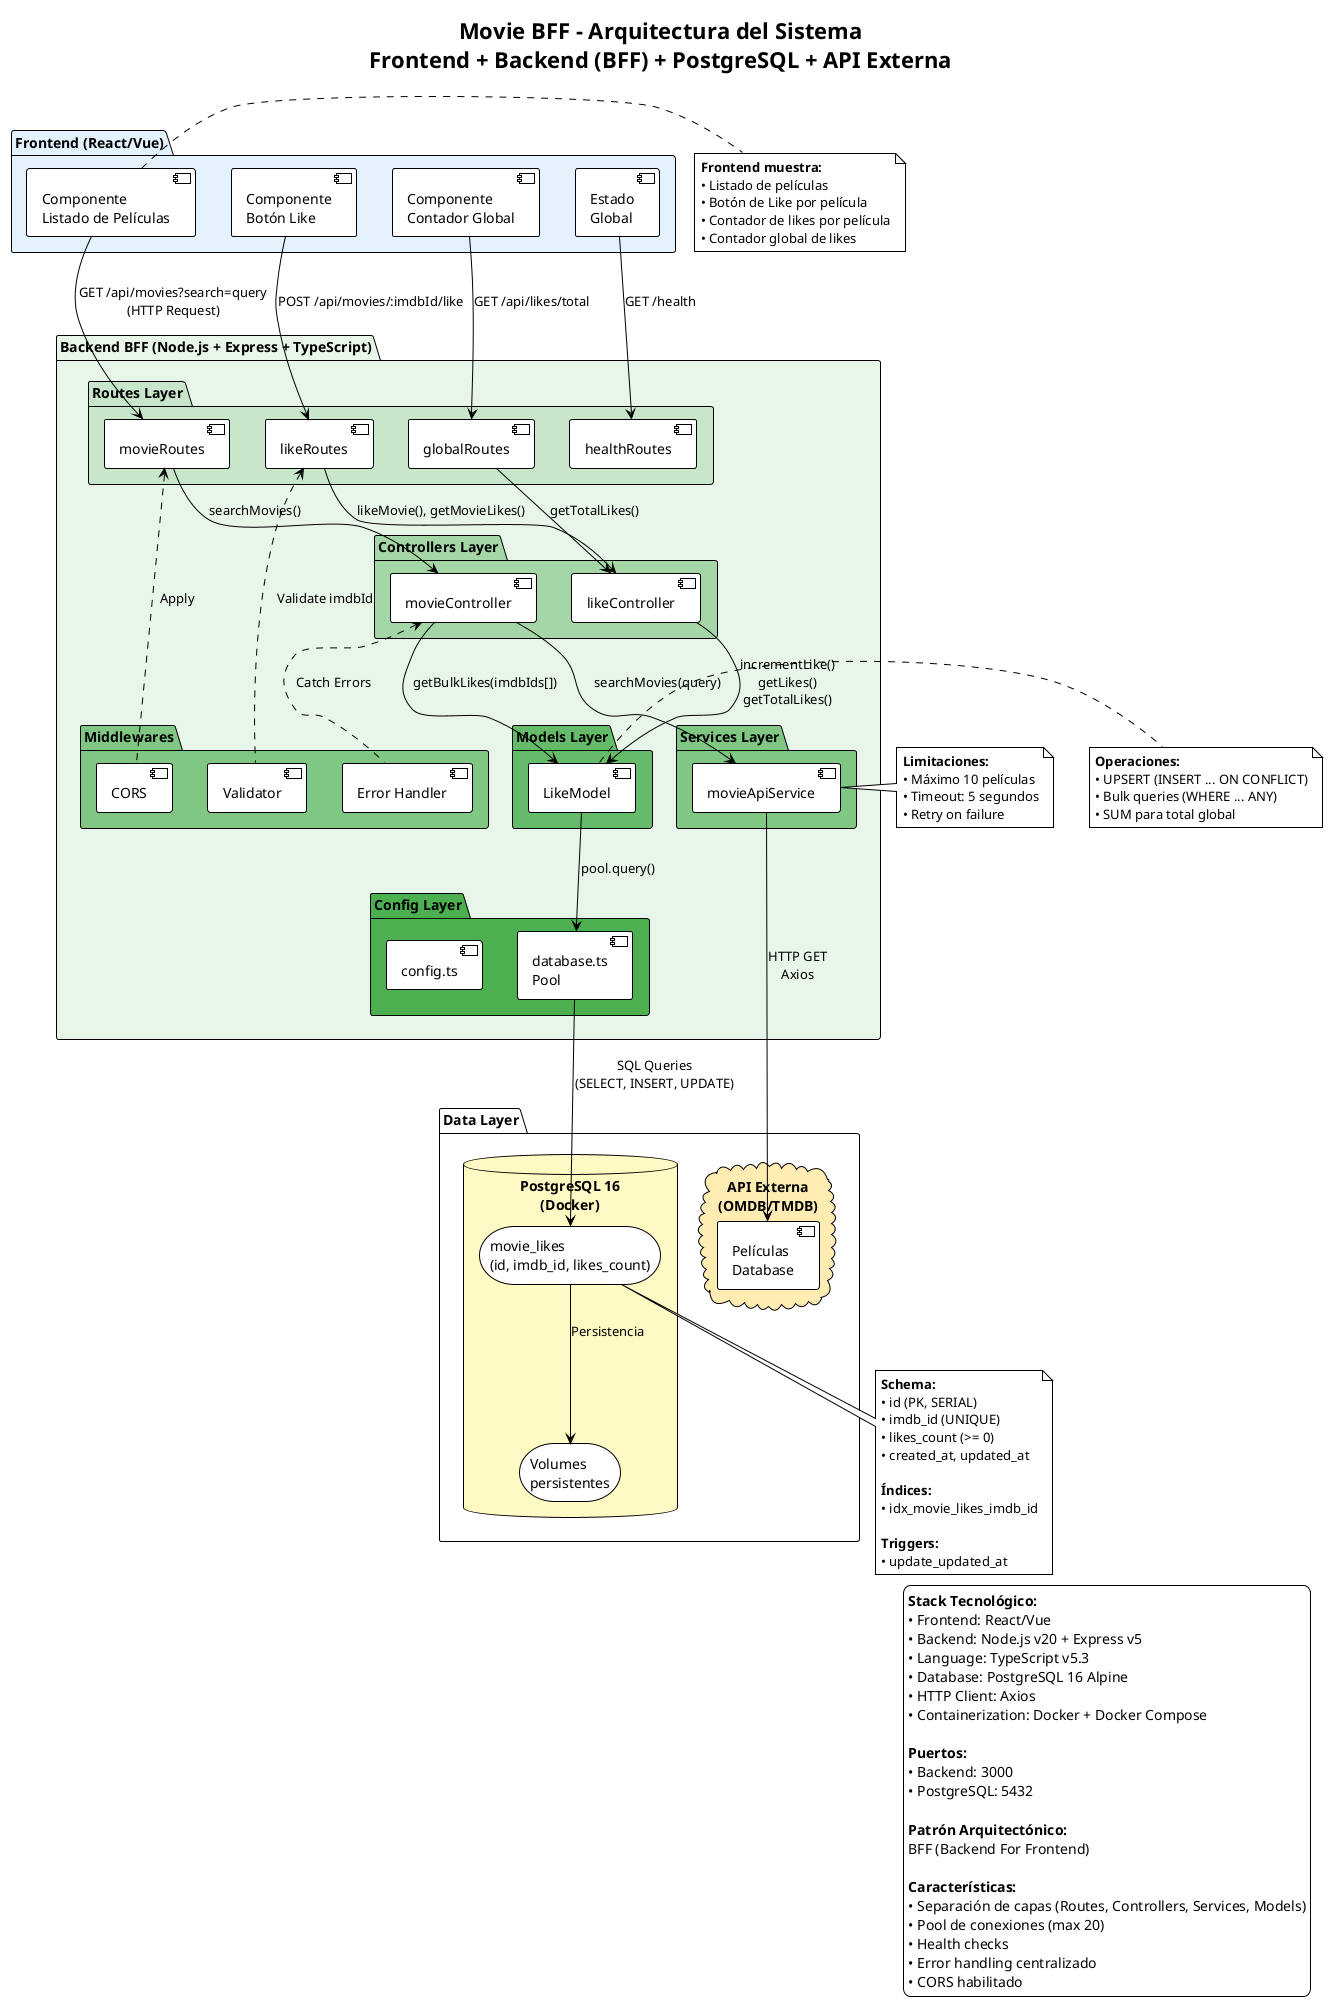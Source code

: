 @startuml architecture-diagram
!theme plain
skinparam backgroundColor #FFFFFF

title Movie BFF - Arquitectura del Sistema\nFrontend + Backend (BFF) + PostgreSQL + API Externa

' ====================================
' CAPAS DE ARQUITECTURA
' ====================================
package "Frontend (React/Vue)" #E3F2FD {
    [Componente\nListado de Películas] as movieList
    [Componente\nBotón Like] as likeButton
    [Componente\nContador Global] as globalCounter
    [Estado\nGlobal] as state
}

package "Backend BFF (Node.js + Express + TypeScript)" #E8F5E9 {
    package "Routes Layer" #C8E6C9 {
        [movieRoutes] as movieRoutes
        [likeRoutes] as likeRoutes
        [globalRoutes] as globalRoutes
        [healthRoutes] as healthRoutes
    }
    
    package "Controllers Layer" #A5D6A7 {
        [movieController] as movieCtrl
        [likeController] as likeCtrl
    }
    
    package "Services Layer" #81C784 {
        [movieApiService] as apiService
    }
    
    package "Models Layer" #66BB6A {
        [LikeModel] as likeModel
    }
    
    package "Config Layer" #4CAF50 {
        [database.ts\nPool] as dbConfig
        [config.ts] as config
    }
    
    package "Middlewares" #81C784 {
        [CORS] as cors
        [Validator] as validator
        [Error Handler] as errorHandler
    }
}

package "Data Layer" {
    database "PostgreSQL 16\n(Docker)" #FFF9C4 {
        storage "movie_likes\n(id, imdb_id, likes_count)" as table
        storage "Volumes\npersistentes" as volumes
    }
    
    cloud "API Externa\n(OMDB/TMDB)" #FFECB3 {
        [Películas\nDatabase] as extDb
    }
}

' ====================================
' CONEXIONES FRONTEND → BACKEND
' ====================================
movieList -down-> movieRoutes : GET /api/movies?search=query\n(HTTP Request)
likeButton -down-> likeRoutes : POST /api/movies/:imdbId/like
globalCounter -down-> globalRoutes : GET /api/likes/total
state -down-> healthRoutes : GET /health

' ====================================
' CONEXIONES ROUTES → CONTROLLERS
' ====================================
movieRoutes -down-> movieCtrl : searchMovies()
likeRoutes -down-> likeCtrl : likeMovie(), getMovieLikes()
globalRoutes -down-> likeCtrl : getTotalLikes()

' ====================================
' CONEXIONES CONTROLLERS → SERVICES/MODELS
' ====================================
movieCtrl -down-> apiService : searchMovies(query)
movieCtrl -down-> likeModel : getBulkLikes(imdbIds[])
likeCtrl -down-> likeModel : incrementLike()\ngetLikes()\ngetTotalLikes()

' ====================================
' CONEXIONES SERVICES → API EXTERNA
' ====================================
apiService -right-> extDb : HTTP GET\nAxios

' ====================================
' CONEXIONES MODELS → DATABASE
' ====================================
likeModel -down-> dbConfig : pool.query()
dbConfig -down-> table : SQL Queries\n(SELECT, INSERT, UPDATE)
table -down-> volumes : Persistencia

' ====================================
' MIDDLEWARES
' ====================================
cors .up.> movieRoutes : Apply
validator .up.> likeRoutes : Validate imdbId
errorHandler .up.> movieCtrl : Catch Errors

' ====================================
' NOTAS
' ====================================
note right of movieList
    **Frontend muestra:**
    • Listado de películas
    • Botón de Like por película
    • Contador de likes por película
    • Contador global de likes
end note

note right of apiService
    **Limitaciones:**
    • Máximo 10 películas
    • Timeout: 5 segundos
    • Retry on failure
end note

note right of likeModel
    **Operaciones:**
    • UPSERT (INSERT ... ON CONFLICT)
    • Bulk queries (WHERE ... ANY)
    • SUM para total global
end note

note bottom of table
    **Schema:**
    • id (PK, SERIAL)
    • imdb_id (UNIQUE)
    • likes_count (>= 0)
    • created_at, updated_at
    
    **Índices:**
    • idx_movie_likes_imdb_id
    
    **Triggers:**
    • update_updated_at
end note

' ====================================
' LEYENDA
' ====================================
legend bottom right
    **Stack Tecnológico:**
    • Frontend: React/Vue
    • Backend: Node.js v20 + Express v5
    • Language: TypeScript v5.3
    • Database: PostgreSQL 16 Alpine
    • HTTP Client: Axios
    • Containerization: Docker + Docker Compose
    
    **Puertos:**
    • Backend: 3000
    • PostgreSQL: 5432
    
    **Patrón Arquitectónico:**
    BFF (Backend For Frontend)
    
    **Características:**
    • Separación de capas (Routes, Controllers, Services, Models)
    • Pool de conexiones (max 20)
    • Health checks
    • Error handling centralizado
    • CORS habilitado
end legend

@enduml
